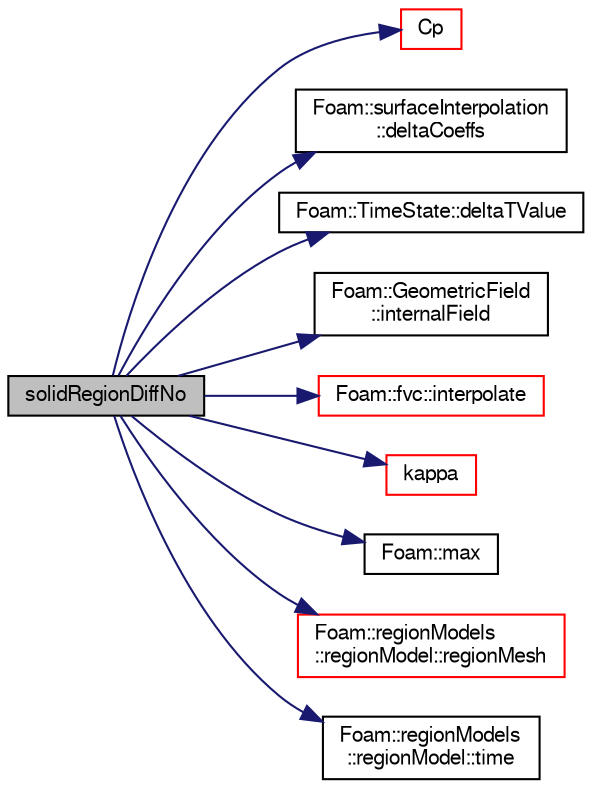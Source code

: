 digraph "solidRegionDiffNo"
{
  bgcolor="transparent";
  edge [fontname="FreeSans",fontsize="10",labelfontname="FreeSans",labelfontsize="10"];
  node [fontname="FreeSans",fontsize="10",shape=record];
  rankdir="LR";
  Node1551 [label="solidRegionDiffNo",height=0.2,width=0.4,color="black", fillcolor="grey75", style="filled", fontcolor="black"];
  Node1551 -> Node1552 [color="midnightblue",fontsize="10",style="solid",fontname="FreeSans"];
  Node1552 [label="Cp",height=0.2,width=0.4,color="red",URL="$a28978.html#a733eb9714af55e877dae51b5ee26ec0b",tooltip="Return specific heat capacity [J/kg/K]. "];
  Node1551 -> Node1554 [color="midnightblue",fontsize="10",style="solid",fontname="FreeSans"];
  Node1554 [label="Foam::surfaceInterpolation\l::deltaCoeffs",height=0.2,width=0.4,color="black",URL="$a23274.html#ab0b5a64a75600c28974f6287b4cd6c75",tooltip="Return reference to cell-centre difference coefficients. "];
  Node1551 -> Node1555 [color="midnightblue",fontsize="10",style="solid",fontname="FreeSans"];
  Node1555 [label="Foam::TimeState::deltaTValue",height=0.2,width=0.4,color="black",URL="$a26362.html#aeb7fdbc18a6f908efa70a34e5688436c",tooltip="Return time step value. "];
  Node1551 -> Node1556 [color="midnightblue",fontsize="10",style="solid",fontname="FreeSans"];
  Node1556 [label="Foam::GeometricField\l::internalField",height=0.2,width=0.4,color="black",URL="$a22434.html#a9536140d36d69bbac40496f6b817aa0a",tooltip="Return internal field. "];
  Node1551 -> Node1557 [color="midnightblue",fontsize="10",style="solid",fontname="FreeSans"];
  Node1557 [label="Foam::fvc::interpolate",height=0.2,width=0.4,color="red",URL="$a21134.html#addbc18784300dd0955a9bf79f8e2c43b"];
  Node1551 -> Node1560 [color="midnightblue",fontsize="10",style="solid",fontname="FreeSans"];
  Node1560 [label="kappa",height=0.2,width=0.4,color="red",URL="$a28978.html#a2b919c61cb95af34db6fa7946be5ad2d",tooltip="Return the region thermal conductivity [W/m/k]. "];
  Node1551 -> Node1562 [color="midnightblue",fontsize="10",style="solid",fontname="FreeSans"];
  Node1562 [label="Foam::max",height=0.2,width=0.4,color="black",URL="$a21124.html#ac993e906cf2774ae77e666bc24e81733"];
  Node1551 -> Node1563 [color="midnightblue",fontsize="10",style="solid",fontname="FreeSans"];
  Node1563 [label="Foam::regionModels\l::regionModel::regionMesh",height=0.2,width=0.4,color="red",URL="$a28998.html#a89a37969c20983ee143c612486ce5313",tooltip="Return the region mesh database. "];
  Node1551 -> Node1617 [color="midnightblue",fontsize="10",style="solid",fontname="FreeSans"];
  Node1617 [label="Foam::regionModels\l::regionModel::time",height=0.2,width=0.4,color="black",URL="$a28998.html#a1ed86245b170b9f651f62650b1827500",tooltip="Return the reference to the time database. "];
}
